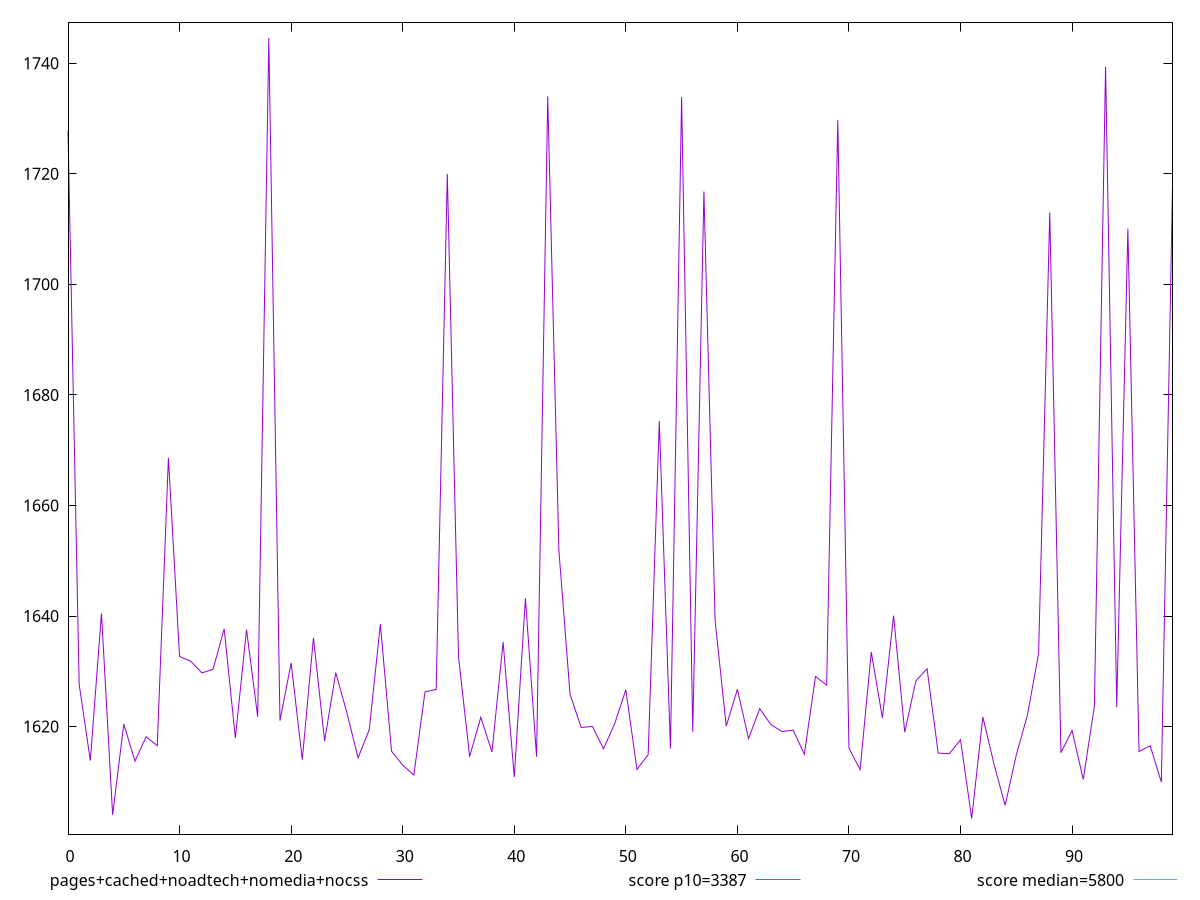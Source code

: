 reset

$pagesCachedNoadtechNomediaNocss <<EOF
0 1727.762
1 1627.6495
2 1613.8505
3 1640.48545
4 1604.0395000000003
5 1620.459
6 1613.7400000000002
7 1618.1643
8 1616.5369999999998
9 1668.5985
10 1632.67
11 1631.8165000000001
12 1629.7089999999998
13 1630.344
14 1637.6785
15 1617.9465000000002
16 1637.5415
17 1621.79475
18 1744.5710000000004
19 1621.076
20 1631.5245
21 1614.0150499999995
22 1636.0475000000001
23 1617.3979999999997
24 1629.7559999999999
25 1622.4804499999998
26 1614.366
27 1619.4209999999996
28 1638.534
29 1615.5456499999996
30 1613.0325
31 1611.232
32 1626.2910000000002
33 1626.71435
34 1719.958
35 1632.687
36 1614.5675
37 1621.67765
38 1615.4035
39 1635.306
40 1610.8545
41 1643.1950000000002
42 1614.5549499999997
43 1733.9934999999998
44 1651.879
45 1625.8235
46 1619.8378
47 1620.0279999999998
48 1615.9835
49 1620.5089999999998
50 1626.6631499999999
51 1612.2399999999998
52 1614.9205000000002
53 1675.2419999999997
54 1616.0448000000001
55 1733.8577224586375
56 1619.0504999999998
57 1716.7795
58 1639.2709999999997
59 1620.0715
60 1626.7454000000002
61 1617.8169999999998
62 1623.2374999999997
63 1620.3745000000001
64 1619.0937
65 1619.3625
66 1614.997
67 1629.0770499999999
68 1627.4940000000001
69 1729.747
70 1616.1155000000003
71 1612.2194999999997
72 1633.48385
73 1621.5430000000001
74 1640.0640000000003
75 1618.984
76 1628.2681
77 1630.4609999999998
78 1615.196
79 1615.087
80 1617.6308
81 1603.369
82 1621.7195000000002
83 1613.21395
84 1605.75
85 1614.8865
86 1622.0885000000003
87 1633.28465
88 1712.9769999999999
89 1615.2749999999999
90 1619.2813999999998
91 1610.4325
92 1623.7259999999999
93 1739.3715
94 1623.5295999999998
95 1710.0699999999997
96 1615.4629999999997
97 1616.5349999999999
98 1609.9473
99 1717.6265
EOF

set key outside below
set xrange [0:99]
set yrange [1600.54496:1747.3950400000003]
set trange [1600.54496:1747.3950400000003]
set terminal svg size 640, 500 enhanced background rgb 'white'
set output "report_00011_2021-02-09T10:53:21.242Z/speed-index/comparison/line/4_vs_5.svg"

plot $pagesCachedNoadtechNomediaNocss title "pages+cached+noadtech+nomedia+nocss" with line, \
     3387 title "score p10=3387", \
     5800 title "score median=5800"

reset
